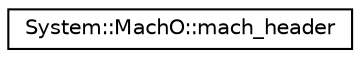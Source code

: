 digraph G
{
  edge [fontname="Helvetica",fontsize="10",labelfontname="Helvetica",labelfontsize="10"];
  node [fontname="Helvetica",fontsize="10",shape=record];
  rankdir="LR";
  Node1 [label="System::MachO::mach_header",height=0.2,width=0.4,color="black", fillcolor="white", style="filled",URL="$struct_system_1_1_mach_o_1_1mach__header.html"];
}
